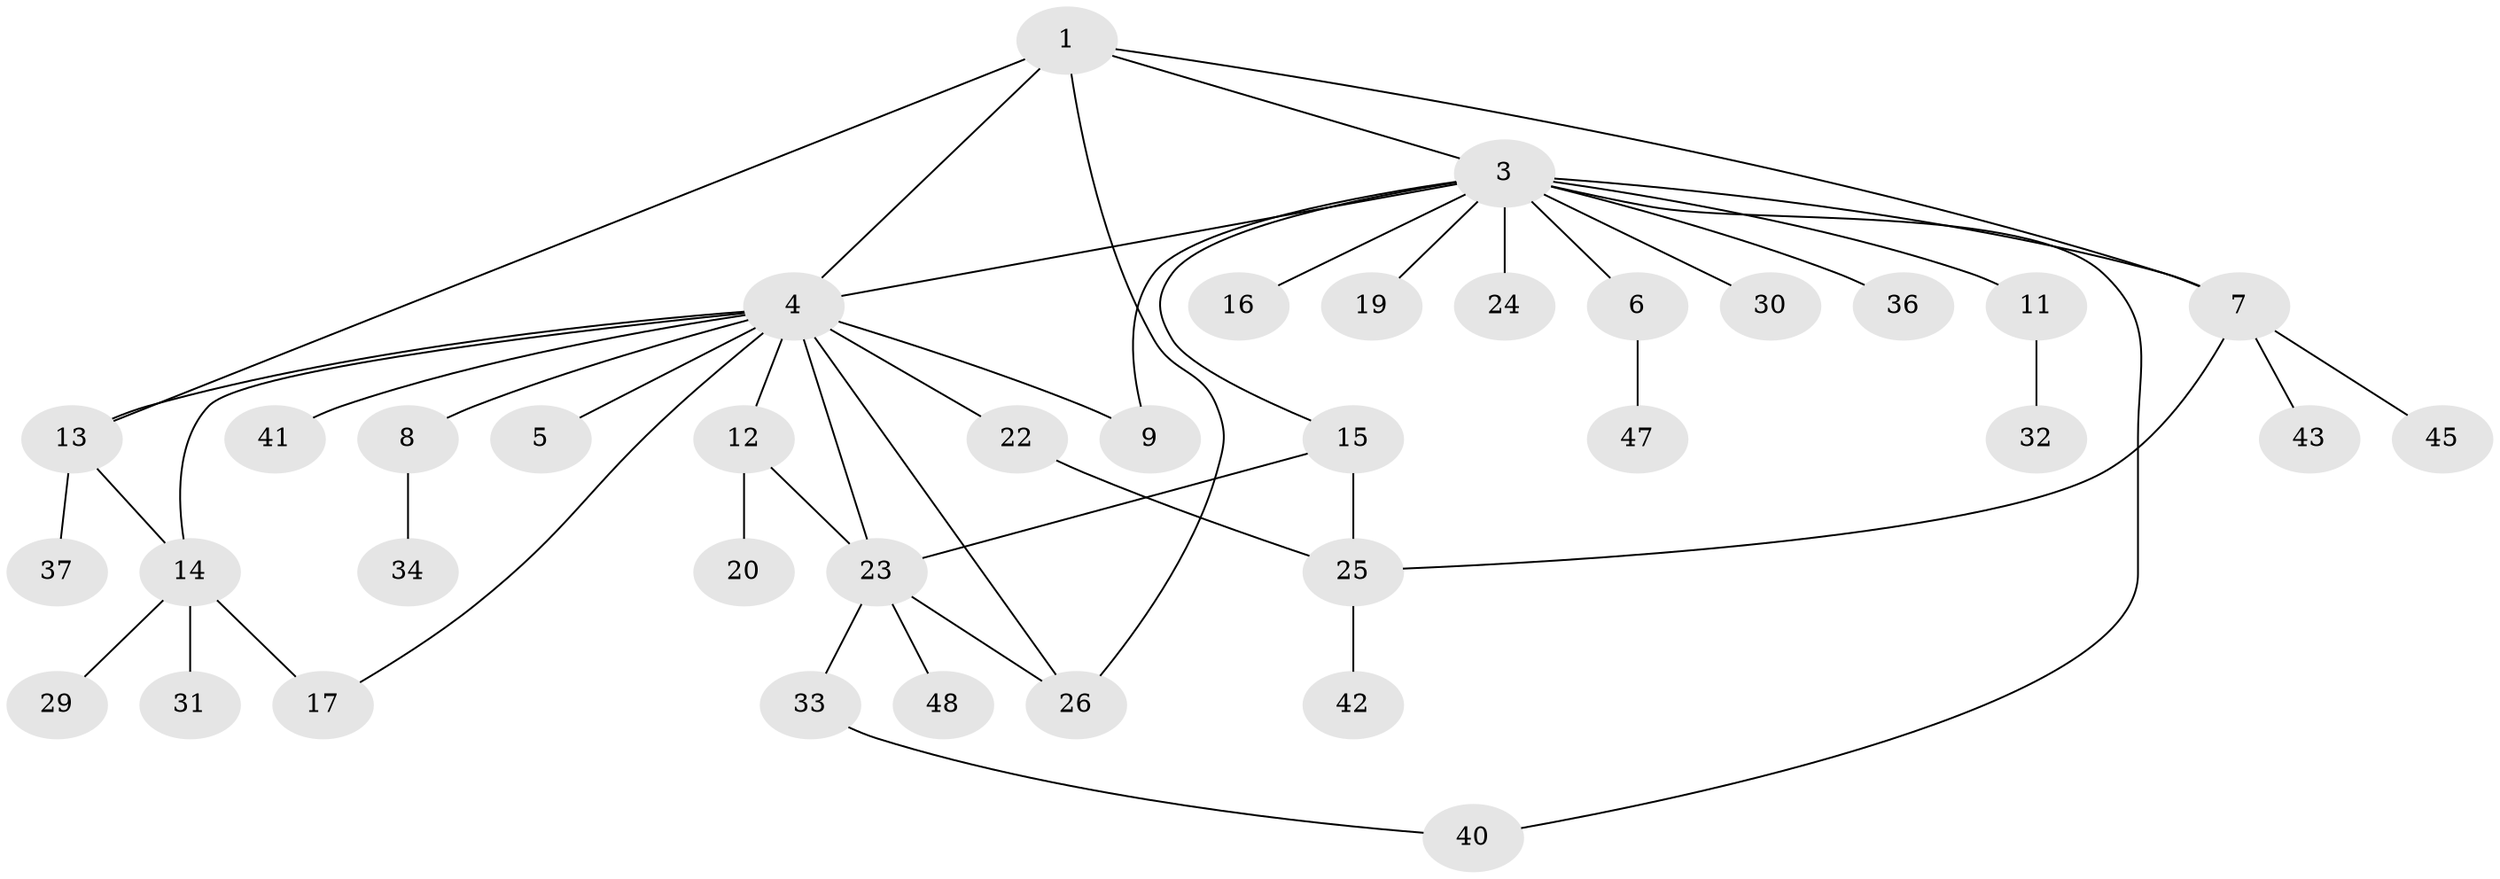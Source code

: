 // original degree distribution, {2: 0.29411764705882354, 9: 0.0196078431372549, 10: 0.0196078431372549, 12: 0.0196078431372549, 1: 0.37254901960784315, 6: 0.058823529411764705, 3: 0.13725490196078433, 4: 0.058823529411764705, 5: 0.0196078431372549}
// Generated by graph-tools (version 1.1) at 2025/41/03/06/25 10:41:51]
// undirected, 37 vertices, 49 edges
graph export_dot {
graph [start="1"]
  node [color=gray90,style=filled];
  1 [super="+2"];
  3 [super="+10"];
  4 [super="+35"];
  5;
  6;
  7 [super="+50"];
  8;
  9 [super="+21"];
  11;
  12 [super="+49"];
  13 [super="+18"];
  14 [super="+39"];
  15;
  16;
  17 [super="+38"];
  19;
  20;
  22;
  23 [super="+27"];
  24;
  25 [super="+28"];
  26;
  29;
  30 [super="+44"];
  31;
  32 [super="+46"];
  33;
  34;
  36;
  37;
  40 [super="+51"];
  41;
  42;
  43;
  45;
  47;
  48;
  1 -- 13;
  1 -- 3;
  1 -- 4 [weight=2];
  1 -- 7 [weight=2];
  1 -- 26;
  3 -- 6;
  3 -- 7;
  3 -- 9;
  3 -- 11;
  3 -- 16;
  3 -- 30;
  3 -- 40;
  3 -- 4;
  3 -- 19;
  3 -- 36;
  3 -- 24;
  3 -- 15;
  4 -- 5;
  4 -- 8;
  4 -- 12;
  4 -- 22;
  4 -- 23;
  4 -- 26;
  4 -- 41;
  4 -- 14;
  4 -- 13;
  4 -- 9;
  4 -- 17;
  6 -- 47;
  7 -- 43;
  7 -- 45;
  7 -- 25;
  8 -- 34;
  11 -- 32;
  12 -- 20;
  12 -- 23;
  13 -- 14;
  13 -- 37;
  14 -- 17 [weight=2];
  14 -- 29;
  14 -- 31;
  15 -- 23;
  15 -- 25;
  22 -- 25;
  23 -- 48;
  23 -- 33;
  23 -- 26;
  25 -- 42;
  33 -- 40;
}
